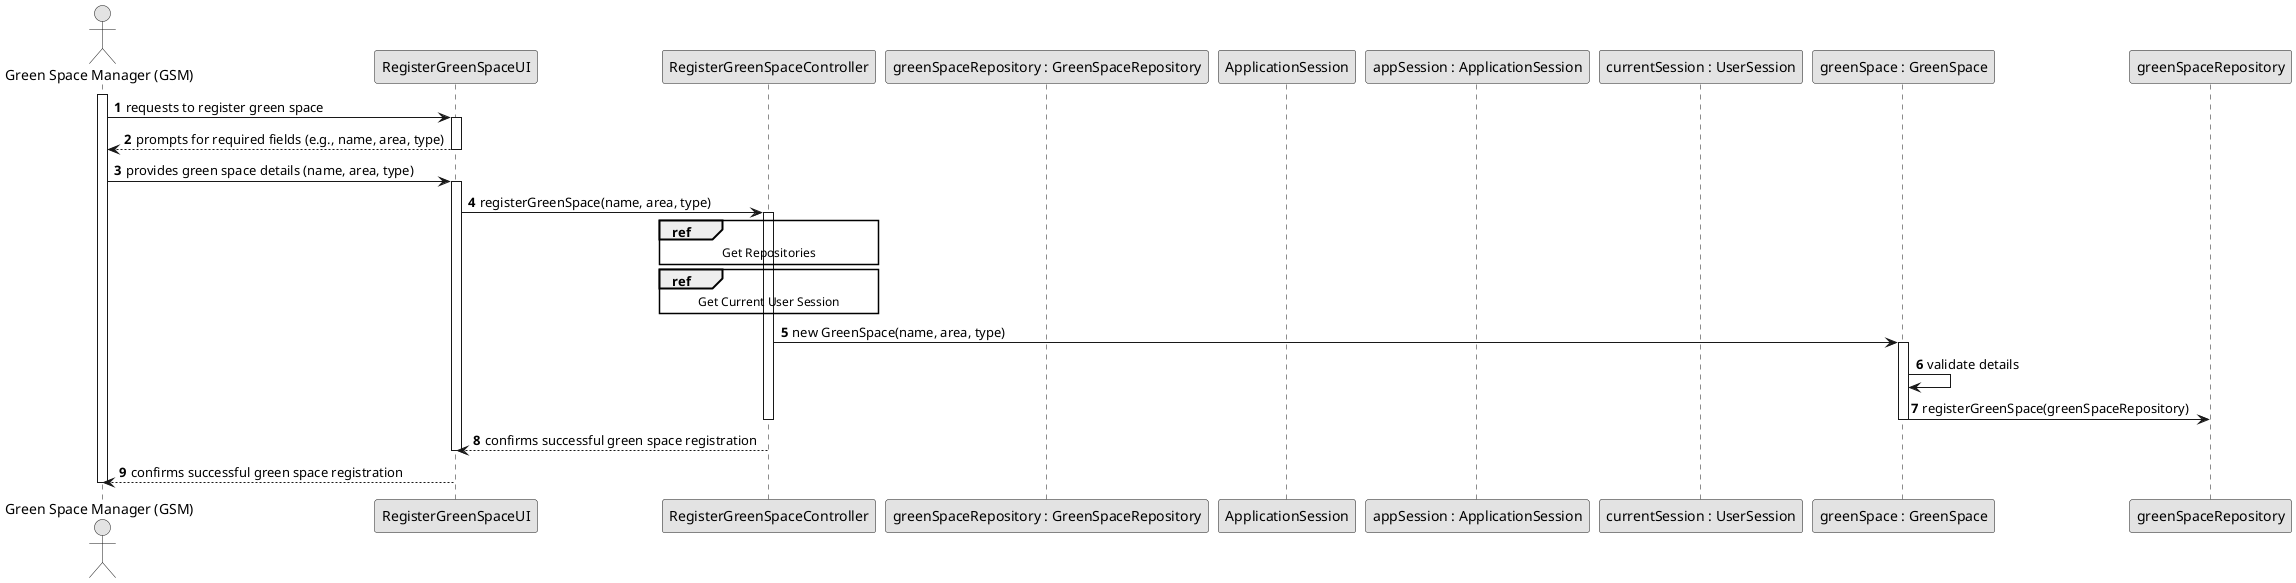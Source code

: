 @startuml
skinparam monochrome true
skinparam packageStyle rectangle
skinparam shadowing false

autonumber

actor "Green Space Manager (GSM)" as GSM
participant "RegisterGreenSpaceUI" as UI
participant "RegisterGreenSpaceController" as CTRL
participant "greenSpaceRepository : GreenSpaceRepository" as GreenSpaceRepository
participant "ApplicationSession" as _APP
participant "appSession : ApplicationSession" as APP
participant "currentSession : UserSession" as SESSAO
participant "greenSpace : GreenSpace" as GREENSPACE

activate GSM

    GSM -> UI : requests to register green space
    activate UI

        UI --> GSM : prompts for required fields (e.g., name, area, type)
    deactivate UI

    GSM -> UI : provides green space details (name, area, type)
    activate UI

        UI -> CTRL : registerGreenSpace(name, area, type)
        activate CTRL

            ref over CTRL
                Get Repositories
            end ref

            ref over CTRL
                Get Current User Session
            end ref

            CTRL -> GREENSPACE : new GreenSpace(name, area, type)
            activate GREENSPACE

                GREENSPACE -> GREENSPACE : validate details
                GREENSPACE -> greenSpaceRepository : registerGreenSpace(greenSpaceRepository)
                deactivate GREENSPACE

            deactivate CTRL

            CTRL --> UI : confirms successful green space registration
    deactivate UI

    UI --> GSM : confirms successful green space registration

deactivate GSM

@enduml
